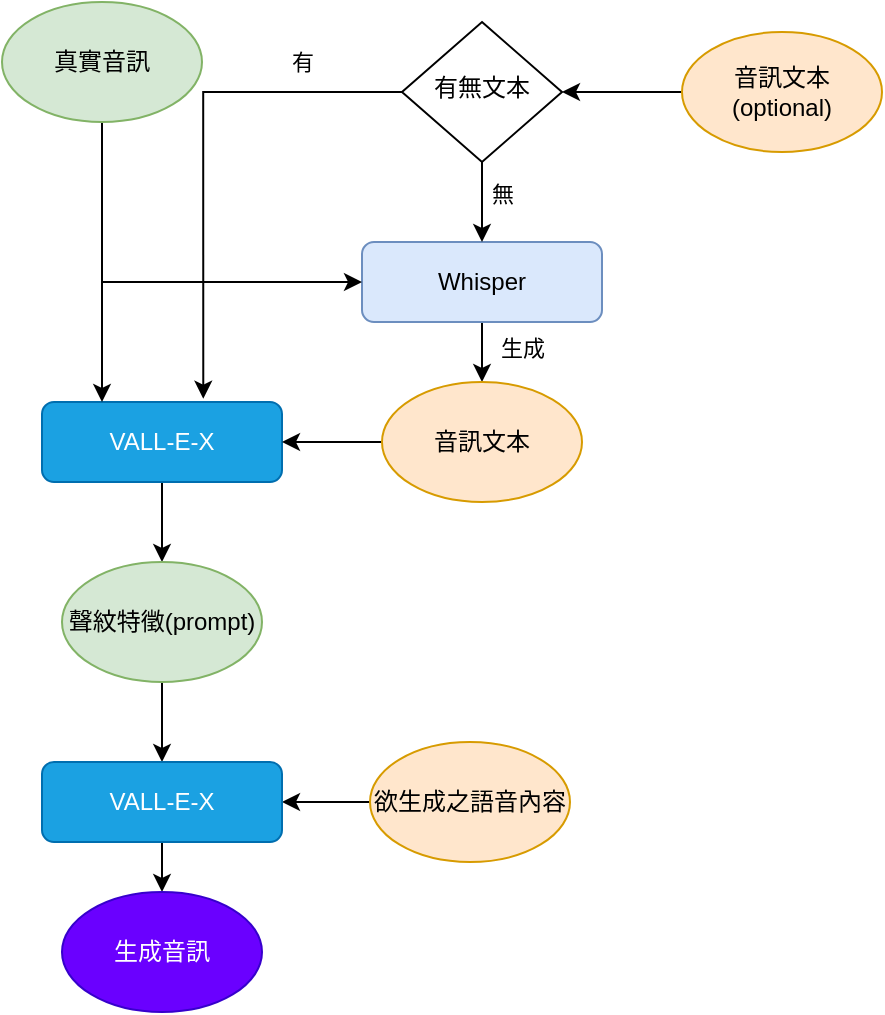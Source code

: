 <mxfile version="24.4.14" type="github">
  <diagram id="C5RBs43oDa-KdzZeNtuy" name="Page-1">
    <mxGraphModel dx="1195" dy="643" grid="1" gridSize="10" guides="1" tooltips="1" connect="1" arrows="1" fold="1" page="1" pageScale="1" pageWidth="827" pageHeight="1169" math="0" shadow="0">
      <root>
        <mxCell id="WIyWlLk6GJQsqaUBKTNV-0" />
        <mxCell id="WIyWlLk6GJQsqaUBKTNV-1" parent="WIyWlLk6GJQsqaUBKTNV-0" />
        <mxCell id="lvBRksQllVbViEZxMG_X-8" style="edgeStyle=orthogonalEdgeStyle;rounded=0;orthogonalLoop=1;jettySize=auto;html=1;" edge="1" parent="WIyWlLk6GJQsqaUBKTNV-1" source="WIyWlLk6GJQsqaUBKTNV-3" target="lvBRksQllVbViEZxMG_X-5">
          <mxGeometry relative="1" as="geometry" />
        </mxCell>
        <mxCell id="lvBRksQllVbViEZxMG_X-9" value="生成" style="edgeLabel;html=1;align=center;verticalAlign=middle;resizable=0;points=[];" vertex="1" connectable="0" parent="lvBRksQllVbViEZxMG_X-8">
          <mxGeometry x="-0.487" y="1" relative="1" as="geometry">
            <mxPoint x="19" as="offset" />
          </mxGeometry>
        </mxCell>
        <mxCell id="WIyWlLk6GJQsqaUBKTNV-3" value="Whisper" style="rounded=1;whiteSpace=wrap;html=1;fontSize=12;glass=0;strokeWidth=1;shadow=0;fillColor=#dae8fc;strokeColor=#6c8ebf;" parent="WIyWlLk6GJQsqaUBKTNV-1" vertex="1">
          <mxGeometry x="400" y="200" width="120" height="40" as="geometry" />
        </mxCell>
        <mxCell id="lvBRksQllVbViEZxMG_X-6" style="edgeStyle=orthogonalEdgeStyle;rounded=0;orthogonalLoop=1;jettySize=auto;html=1;exitX=0.5;exitY=1;exitDx=0;exitDy=0;" edge="1" parent="WIyWlLk6GJQsqaUBKTNV-1" source="WIyWlLk6GJQsqaUBKTNV-6" target="WIyWlLk6GJQsqaUBKTNV-3">
          <mxGeometry relative="1" as="geometry" />
        </mxCell>
        <mxCell id="lvBRksQllVbViEZxMG_X-7" value="無" style="edgeLabel;html=1;align=center;verticalAlign=middle;resizable=0;points=[];" vertex="1" connectable="0" parent="lvBRksQllVbViEZxMG_X-6">
          <mxGeometry x="-0.221" y="-1" relative="1" as="geometry">
            <mxPoint x="11" as="offset" />
          </mxGeometry>
        </mxCell>
        <mxCell id="WIyWlLk6GJQsqaUBKTNV-6" value="有無文本" style="rhombus;whiteSpace=wrap;html=1;shadow=0;fontFamily=Helvetica;fontSize=12;align=center;strokeWidth=1;spacing=6;spacingTop=-4;" parent="WIyWlLk6GJQsqaUBKTNV-1" vertex="1">
          <mxGeometry x="420" y="90" width="80" height="70" as="geometry" />
        </mxCell>
        <mxCell id="lvBRksQllVbViEZxMG_X-14" style="edgeStyle=orthogonalEdgeStyle;rounded=0;orthogonalLoop=1;jettySize=auto;html=1;entryX=0.5;entryY=0;entryDx=0;entryDy=0;" edge="1" parent="WIyWlLk6GJQsqaUBKTNV-1" source="WIyWlLk6GJQsqaUBKTNV-7" target="lvBRksQllVbViEZxMG_X-13">
          <mxGeometry relative="1" as="geometry" />
        </mxCell>
        <mxCell id="WIyWlLk6GJQsqaUBKTNV-7" value="VALL-E-X" style="rounded=1;whiteSpace=wrap;html=1;fontSize=12;glass=0;strokeWidth=1;shadow=0;fillColor=#1ba1e2;strokeColor=#006EAF;fontColor=#ffffff;" parent="WIyWlLk6GJQsqaUBKTNV-1" vertex="1">
          <mxGeometry x="240" y="280" width="120" height="40" as="geometry" />
        </mxCell>
        <mxCell id="lvBRksQllVbViEZxMG_X-3" style="edgeStyle=orthogonalEdgeStyle;rounded=0;orthogonalLoop=1;jettySize=auto;html=1;entryX=0.25;entryY=0;entryDx=0;entryDy=0;" edge="1" parent="WIyWlLk6GJQsqaUBKTNV-1" source="lvBRksQllVbViEZxMG_X-0" target="WIyWlLk6GJQsqaUBKTNV-7">
          <mxGeometry relative="1" as="geometry" />
        </mxCell>
        <mxCell id="lvBRksQllVbViEZxMG_X-29" style="edgeStyle=orthogonalEdgeStyle;rounded=0;orthogonalLoop=1;jettySize=auto;html=1;entryX=0;entryY=0.5;entryDx=0;entryDy=0;" edge="1" parent="WIyWlLk6GJQsqaUBKTNV-1" source="lvBRksQllVbViEZxMG_X-0" target="WIyWlLk6GJQsqaUBKTNV-3">
          <mxGeometry relative="1" as="geometry">
            <Array as="points">
              <mxPoint x="270" y="220" />
            </Array>
          </mxGeometry>
        </mxCell>
        <mxCell id="lvBRksQllVbViEZxMG_X-0" value="真實音訊" style="ellipse;whiteSpace=wrap;html=1;fillColor=#d5e8d4;strokeColor=#82b366;" vertex="1" parent="WIyWlLk6GJQsqaUBKTNV-1">
          <mxGeometry x="220" y="80" width="100" height="60" as="geometry" />
        </mxCell>
        <mxCell id="lvBRksQllVbViEZxMG_X-4" style="edgeStyle=orthogonalEdgeStyle;rounded=0;orthogonalLoop=1;jettySize=auto;html=1;entryX=1;entryY=0.5;entryDx=0;entryDy=0;" edge="1" parent="WIyWlLk6GJQsqaUBKTNV-1" source="lvBRksQllVbViEZxMG_X-1" target="WIyWlLk6GJQsqaUBKTNV-6">
          <mxGeometry relative="1" as="geometry" />
        </mxCell>
        <mxCell id="lvBRksQllVbViEZxMG_X-1" value="音訊文本(optional)" style="ellipse;whiteSpace=wrap;html=1;fillColor=#ffe6cc;strokeColor=#d79b00;" vertex="1" parent="WIyWlLk6GJQsqaUBKTNV-1">
          <mxGeometry x="560" y="95" width="100" height="60" as="geometry" />
        </mxCell>
        <mxCell id="lvBRksQllVbViEZxMG_X-12" style="edgeStyle=orthogonalEdgeStyle;rounded=0;orthogonalLoop=1;jettySize=auto;html=1;entryX=1;entryY=0.5;entryDx=0;entryDy=0;" edge="1" parent="WIyWlLk6GJQsqaUBKTNV-1" source="lvBRksQllVbViEZxMG_X-5" target="WIyWlLk6GJQsqaUBKTNV-7">
          <mxGeometry relative="1" as="geometry" />
        </mxCell>
        <mxCell id="lvBRksQllVbViEZxMG_X-5" value="音訊文本" style="ellipse;whiteSpace=wrap;html=1;fillColor=#ffe6cc;strokeColor=#d79b00;" vertex="1" parent="WIyWlLk6GJQsqaUBKTNV-1">
          <mxGeometry x="410" y="270" width="100" height="60" as="geometry" />
        </mxCell>
        <mxCell id="lvBRksQllVbViEZxMG_X-10" style="edgeStyle=orthogonalEdgeStyle;rounded=0;orthogonalLoop=1;jettySize=auto;html=1;entryX=0.672;entryY=-0.041;entryDx=0;entryDy=0;entryPerimeter=0;" edge="1" parent="WIyWlLk6GJQsqaUBKTNV-1" source="WIyWlLk6GJQsqaUBKTNV-6" target="WIyWlLk6GJQsqaUBKTNV-7">
          <mxGeometry relative="1" as="geometry" />
        </mxCell>
        <mxCell id="lvBRksQllVbViEZxMG_X-11" value="有" style="edgeLabel;html=1;align=center;verticalAlign=middle;resizable=0;points=[];" vertex="1" connectable="0" parent="lvBRksQllVbViEZxMG_X-10">
          <mxGeometry x="-0.585" y="2" relative="1" as="geometry">
            <mxPoint x="2" y="-17" as="offset" />
          </mxGeometry>
        </mxCell>
        <mxCell id="lvBRksQllVbViEZxMG_X-19" style="edgeStyle=orthogonalEdgeStyle;rounded=0;orthogonalLoop=1;jettySize=auto;html=1;" edge="1" parent="WIyWlLk6GJQsqaUBKTNV-1" source="lvBRksQllVbViEZxMG_X-13" target="lvBRksQllVbViEZxMG_X-16">
          <mxGeometry relative="1" as="geometry" />
        </mxCell>
        <mxCell id="lvBRksQllVbViEZxMG_X-13" value="聲紋特徵(prompt)" style="ellipse;whiteSpace=wrap;html=1;fillColor=#d5e8d4;strokeColor=#82b366;" vertex="1" parent="WIyWlLk6GJQsqaUBKTNV-1">
          <mxGeometry x="250" y="360" width="100" height="60" as="geometry" />
        </mxCell>
        <mxCell id="lvBRksQllVbViEZxMG_X-18" style="edgeStyle=orthogonalEdgeStyle;rounded=0;orthogonalLoop=1;jettySize=auto;html=1;" edge="1" parent="WIyWlLk6GJQsqaUBKTNV-1" source="lvBRksQllVbViEZxMG_X-15" target="lvBRksQllVbViEZxMG_X-16">
          <mxGeometry relative="1" as="geometry" />
        </mxCell>
        <mxCell id="lvBRksQllVbViEZxMG_X-15" value="欲生成之語音內容" style="ellipse;whiteSpace=wrap;html=1;fillColor=#ffe6cc;strokeColor=#d79b00;" vertex="1" parent="WIyWlLk6GJQsqaUBKTNV-1">
          <mxGeometry x="404" y="450" width="100" height="60" as="geometry" />
        </mxCell>
        <mxCell id="lvBRksQllVbViEZxMG_X-21" style="edgeStyle=orthogonalEdgeStyle;rounded=0;orthogonalLoop=1;jettySize=auto;html=1;" edge="1" parent="WIyWlLk6GJQsqaUBKTNV-1" source="lvBRksQllVbViEZxMG_X-16" target="lvBRksQllVbViEZxMG_X-20">
          <mxGeometry relative="1" as="geometry" />
        </mxCell>
        <mxCell id="lvBRksQllVbViEZxMG_X-16" value="VALL-E-X" style="rounded=1;whiteSpace=wrap;html=1;fontSize=12;glass=0;strokeWidth=1;shadow=0;fillColor=#1ba1e2;strokeColor=#006EAF;fontColor=#ffffff;" vertex="1" parent="WIyWlLk6GJQsqaUBKTNV-1">
          <mxGeometry x="240" y="460" width="120" height="40" as="geometry" />
        </mxCell>
        <mxCell id="lvBRksQllVbViEZxMG_X-20" value="生成音訊" style="ellipse;whiteSpace=wrap;html=1;fillColor=#6a00ff;strokeColor=#3700CC;fontColor=#ffffff;" vertex="1" parent="WIyWlLk6GJQsqaUBKTNV-1">
          <mxGeometry x="250" y="525" width="100" height="60" as="geometry" />
        </mxCell>
      </root>
    </mxGraphModel>
  </diagram>
</mxfile>
